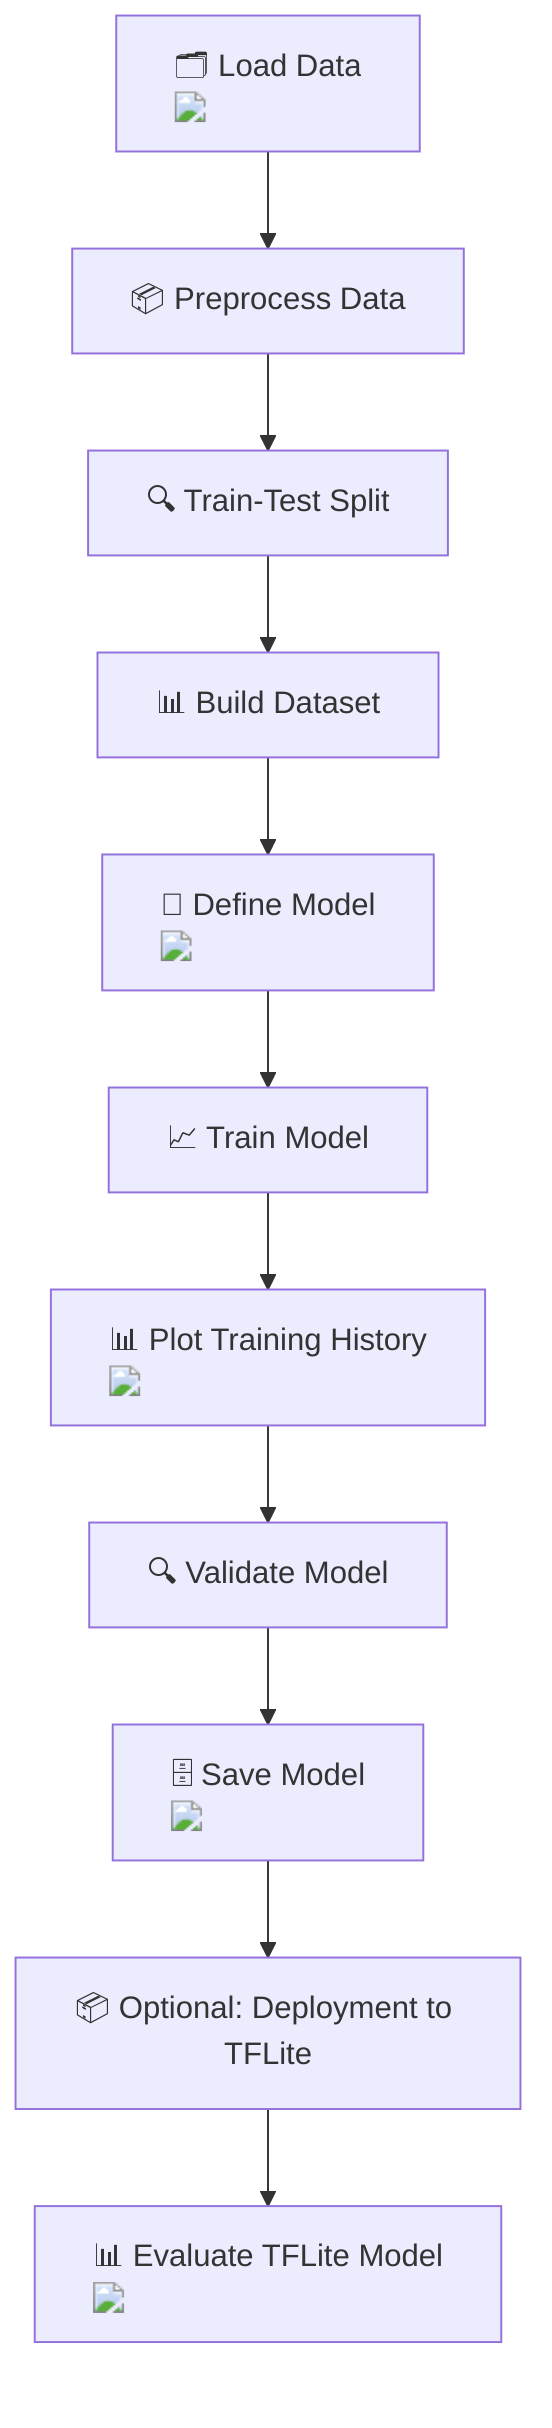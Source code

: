 flowchart TD
    A["🗂️ Load Data <img src='icons/file.svg' />"] --> B["📦 Preprocess Data"]
    B --> C["🔍 Train-Test Split"]
    C --> D["📊 Build Dataset"]
    D --> E["🧠 Define Model <img src='icons/brain.svg' />"]
    E --> F["📈 Train Model"]
    F --> G["📊 Plot Training History <img src='dummy_plots/hist_template.svg' />"]
    G --> H["🔍 Validate Model"]
    H --> I["🗄️ Save Model <img src='icons/database.svg' />"]
    I --> J["📦 Optional: Deployment to TFLite"]
    J --> K["📊 Evaluate TFLite Model <img src='dummy_plots/scatter_plot_template.svg' />"]